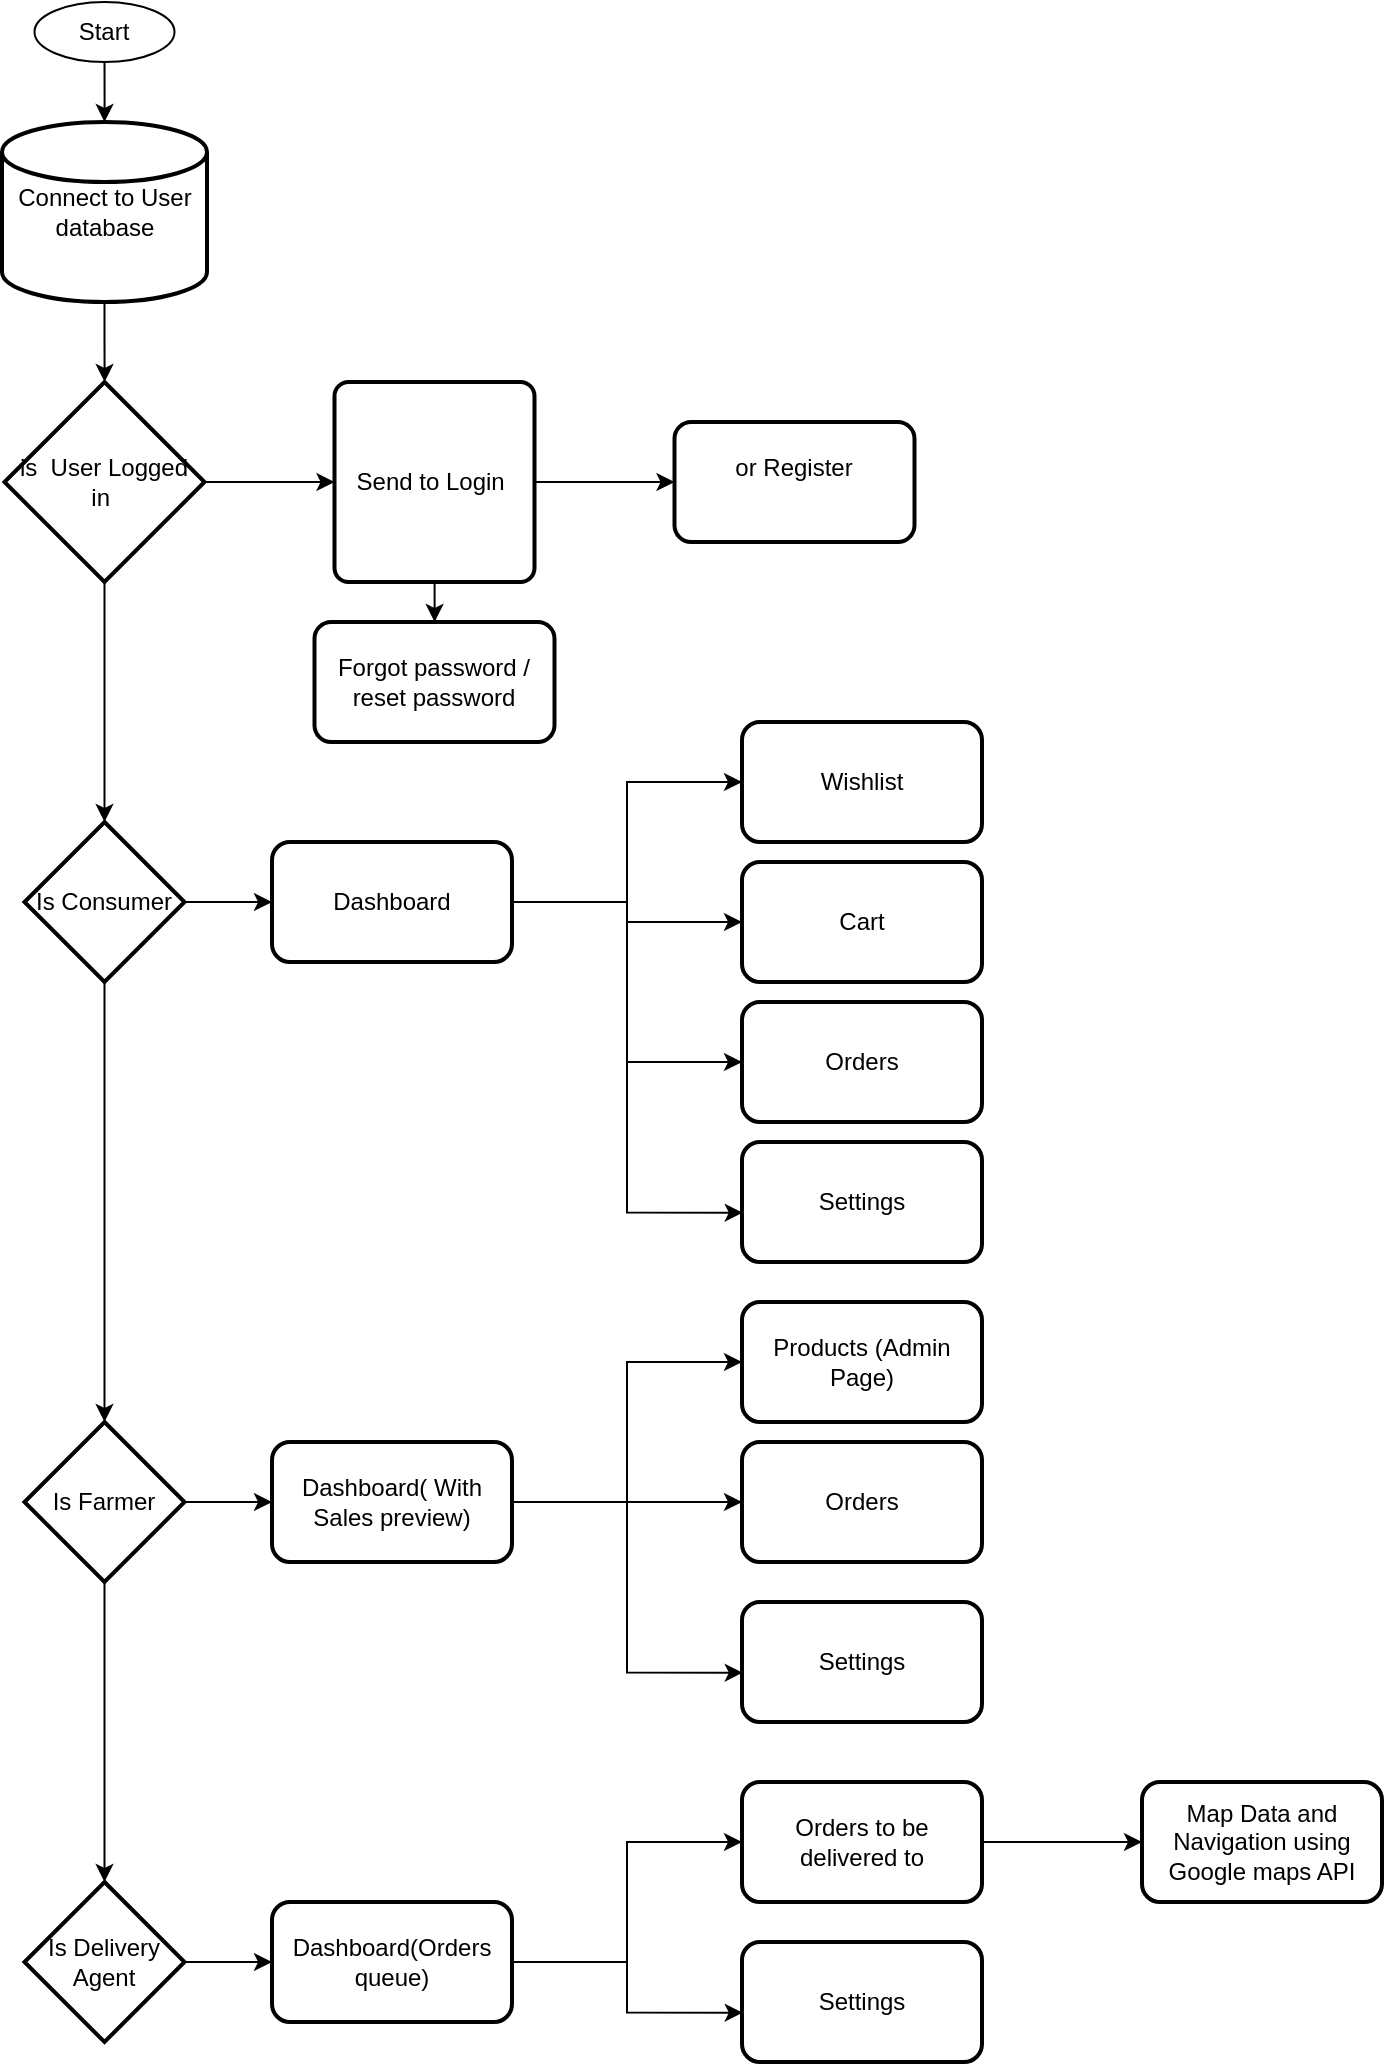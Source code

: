 <mxfile version="24.7.14">
  <diagram id="C5RBs43oDa-KdzZeNtuy" name="Page-1">
    <mxGraphModel dx="876" dy="502" grid="1" gridSize="10" guides="1" tooltips="1" connect="1" arrows="1" fold="1" page="1" pageScale="1" pageWidth="827" pageHeight="1169" math="0" shadow="0">
      <root>
        <mxCell id="WIyWlLk6GJQsqaUBKTNV-0" />
        <mxCell id="WIyWlLk6GJQsqaUBKTNV-1" parent="WIyWlLk6GJQsqaUBKTNV-0" />
        <mxCell id="XwbtFIUzSEmvOVA7ZaRl-4" value="" style="edgeStyle=orthogonalEdgeStyle;rounded=0;orthogonalLoop=1;jettySize=auto;html=1;" edge="1" parent="WIyWlLk6GJQsqaUBKTNV-1" source="XwbtFIUzSEmvOVA7ZaRl-0" target="XwbtFIUzSEmvOVA7ZaRl-2">
          <mxGeometry relative="1" as="geometry" />
        </mxCell>
        <mxCell id="XwbtFIUzSEmvOVA7ZaRl-0" value="Start" style="ellipse;whiteSpace=wrap;html=1;" vertex="1" parent="WIyWlLk6GJQsqaUBKTNV-1">
          <mxGeometry x="46.25" y="30" width="70" height="30" as="geometry" />
        </mxCell>
        <mxCell id="XwbtFIUzSEmvOVA7ZaRl-8" value="" style="edgeStyle=orthogonalEdgeStyle;rounded=0;orthogonalLoop=1;jettySize=auto;html=1;" edge="1" parent="WIyWlLk6GJQsqaUBKTNV-1" source="XwbtFIUzSEmvOVA7ZaRl-2" target="XwbtFIUzSEmvOVA7ZaRl-7">
          <mxGeometry relative="1" as="geometry" />
        </mxCell>
        <mxCell id="XwbtFIUzSEmvOVA7ZaRl-2" value="Connect to User database" style="strokeWidth=2;html=1;shape=mxgraph.flowchart.database;whiteSpace=wrap;" vertex="1" parent="WIyWlLk6GJQsqaUBKTNV-1">
          <mxGeometry x="30" y="90" width="102.5" height="90" as="geometry" />
        </mxCell>
        <mxCell id="XwbtFIUzSEmvOVA7ZaRl-12" value="" style="edgeStyle=orthogonalEdgeStyle;rounded=0;orthogonalLoop=1;jettySize=auto;html=1;" edge="1" parent="WIyWlLk6GJQsqaUBKTNV-1" source="XwbtFIUzSEmvOVA7ZaRl-7" target="XwbtFIUzSEmvOVA7ZaRl-11">
          <mxGeometry relative="1" as="geometry" />
        </mxCell>
        <mxCell id="XwbtFIUzSEmvOVA7ZaRl-41" value="" style="edgeStyle=orthogonalEdgeStyle;rounded=0;orthogonalLoop=1;jettySize=auto;html=1;" edge="1" parent="WIyWlLk6GJQsqaUBKTNV-1" source="XwbtFIUzSEmvOVA7ZaRl-7" target="XwbtFIUzSEmvOVA7ZaRl-40">
          <mxGeometry relative="1" as="geometry" />
        </mxCell>
        <mxCell id="XwbtFIUzSEmvOVA7ZaRl-7" value="is&amp;nbsp; User Logged in&amp;nbsp;" style="strokeWidth=2;html=1;shape=mxgraph.flowchart.decision;whiteSpace=wrap;" vertex="1" parent="WIyWlLk6GJQsqaUBKTNV-1">
          <mxGeometry x="31.25" y="220" width="100" height="100" as="geometry" />
        </mxCell>
        <mxCell id="XwbtFIUzSEmvOVA7ZaRl-16" value="" style="edgeStyle=orthogonalEdgeStyle;rounded=0;orthogonalLoop=1;jettySize=auto;html=1;" edge="1" parent="WIyWlLk6GJQsqaUBKTNV-1" source="XwbtFIUzSEmvOVA7ZaRl-11" target="XwbtFIUzSEmvOVA7ZaRl-15">
          <mxGeometry relative="1" as="geometry" />
        </mxCell>
        <mxCell id="XwbtFIUzSEmvOVA7ZaRl-18" value="" style="edgeStyle=orthogonalEdgeStyle;rounded=0;orthogonalLoop=1;jettySize=auto;html=1;" edge="1" parent="WIyWlLk6GJQsqaUBKTNV-1" source="XwbtFIUzSEmvOVA7ZaRl-11" target="XwbtFIUzSEmvOVA7ZaRl-17">
          <mxGeometry relative="1" as="geometry" />
        </mxCell>
        <mxCell id="XwbtFIUzSEmvOVA7ZaRl-11" value="Send to Login&amp;nbsp;" style="rounded=1;whiteSpace=wrap;html=1;absoluteArcSize=1;arcSize=14;strokeWidth=2;" vertex="1" parent="WIyWlLk6GJQsqaUBKTNV-1">
          <mxGeometry x="196.25" y="220" width="100" height="100" as="geometry" />
        </mxCell>
        <mxCell id="XwbtFIUzSEmvOVA7ZaRl-15" value="or Register&lt;div&gt;&lt;br&gt;&lt;/div&gt;" style="rounded=1;whiteSpace=wrap;html=1;arcSize=14;strokeWidth=2;" vertex="1" parent="WIyWlLk6GJQsqaUBKTNV-1">
          <mxGeometry x="366.25" y="240" width="120" height="60" as="geometry" />
        </mxCell>
        <mxCell id="XwbtFIUzSEmvOVA7ZaRl-17" value="Forgot password / reset password" style="rounded=1;whiteSpace=wrap;html=1;arcSize=14;strokeWidth=2;" vertex="1" parent="WIyWlLk6GJQsqaUBKTNV-1">
          <mxGeometry x="186.25" y="340" width="120" height="60" as="geometry" />
        </mxCell>
        <mxCell id="XwbtFIUzSEmvOVA7ZaRl-51" value="" style="edgeStyle=orthogonalEdgeStyle;rounded=0;orthogonalLoop=1;jettySize=auto;html=1;" edge="1" parent="WIyWlLk6GJQsqaUBKTNV-1" source="XwbtFIUzSEmvOVA7ZaRl-40" target="XwbtFIUzSEmvOVA7ZaRl-46">
          <mxGeometry relative="1" as="geometry" />
        </mxCell>
        <mxCell id="XwbtFIUzSEmvOVA7ZaRl-68" style="edgeStyle=orthogonalEdgeStyle;rounded=0;orthogonalLoop=1;jettySize=auto;html=1;" edge="1" parent="WIyWlLk6GJQsqaUBKTNV-1" source="XwbtFIUzSEmvOVA7ZaRl-40" target="XwbtFIUzSEmvOVA7ZaRl-58">
          <mxGeometry relative="1" as="geometry" />
        </mxCell>
        <mxCell id="XwbtFIUzSEmvOVA7ZaRl-40" value="Is Consumer" style="rhombus;whiteSpace=wrap;html=1;strokeWidth=2;" vertex="1" parent="WIyWlLk6GJQsqaUBKTNV-1">
          <mxGeometry x="41.25" y="440" width="80" height="80" as="geometry" />
        </mxCell>
        <mxCell id="XwbtFIUzSEmvOVA7ZaRl-53" style="edgeStyle=orthogonalEdgeStyle;rounded=0;orthogonalLoop=1;jettySize=auto;html=1;" edge="1" parent="WIyWlLk6GJQsqaUBKTNV-1" source="XwbtFIUzSEmvOVA7ZaRl-46" target="XwbtFIUzSEmvOVA7ZaRl-50">
          <mxGeometry relative="1" as="geometry" />
        </mxCell>
        <mxCell id="XwbtFIUzSEmvOVA7ZaRl-54" style="edgeStyle=orthogonalEdgeStyle;rounded=0;orthogonalLoop=1;jettySize=auto;html=1;entryX=0;entryY=0.5;entryDx=0;entryDy=0;" edge="1" parent="WIyWlLk6GJQsqaUBKTNV-1" source="XwbtFIUzSEmvOVA7ZaRl-46" target="XwbtFIUzSEmvOVA7ZaRl-49">
          <mxGeometry relative="1" as="geometry" />
        </mxCell>
        <mxCell id="XwbtFIUzSEmvOVA7ZaRl-55" style="edgeStyle=orthogonalEdgeStyle;rounded=0;orthogonalLoop=1;jettySize=auto;html=1;entryX=0;entryY=0.5;entryDx=0;entryDy=0;" edge="1" parent="WIyWlLk6GJQsqaUBKTNV-1" source="XwbtFIUzSEmvOVA7ZaRl-46" target="XwbtFIUzSEmvOVA7ZaRl-48">
          <mxGeometry relative="1" as="geometry" />
        </mxCell>
        <mxCell id="XwbtFIUzSEmvOVA7ZaRl-46" value="Dashboard" style="rounded=1;whiteSpace=wrap;html=1;strokeWidth=2;" vertex="1" parent="WIyWlLk6GJQsqaUBKTNV-1">
          <mxGeometry x="165" y="450" width="120" height="60" as="geometry" />
        </mxCell>
        <mxCell id="XwbtFIUzSEmvOVA7ZaRl-47" value="Settings" style="rounded=1;whiteSpace=wrap;html=1;strokeWidth=2;" vertex="1" parent="WIyWlLk6GJQsqaUBKTNV-1">
          <mxGeometry x="400" y="600" width="120" height="60" as="geometry" />
        </mxCell>
        <mxCell id="XwbtFIUzSEmvOVA7ZaRl-48" value="Orders" style="rounded=1;whiteSpace=wrap;html=1;strokeWidth=2;" vertex="1" parent="WIyWlLk6GJQsqaUBKTNV-1">
          <mxGeometry x="400" y="530" width="120" height="60" as="geometry" />
        </mxCell>
        <mxCell id="XwbtFIUzSEmvOVA7ZaRl-49" value="Cart" style="rounded=1;whiteSpace=wrap;html=1;strokeWidth=2;" vertex="1" parent="WIyWlLk6GJQsqaUBKTNV-1">
          <mxGeometry x="400" y="460" width="120" height="60" as="geometry" />
        </mxCell>
        <mxCell id="XwbtFIUzSEmvOVA7ZaRl-50" value="Wishlist" style="rounded=1;whiteSpace=wrap;html=1;strokeWidth=2;" vertex="1" parent="WIyWlLk6GJQsqaUBKTNV-1">
          <mxGeometry x="400" y="390" width="120" height="60" as="geometry" />
        </mxCell>
        <mxCell id="XwbtFIUzSEmvOVA7ZaRl-56" style="edgeStyle=orthogonalEdgeStyle;rounded=0;orthogonalLoop=1;jettySize=auto;html=1;entryX=0.003;entryY=0.589;entryDx=0;entryDy=0;entryPerimeter=0;" edge="1" parent="WIyWlLk6GJQsqaUBKTNV-1" source="XwbtFIUzSEmvOVA7ZaRl-46" target="XwbtFIUzSEmvOVA7ZaRl-47">
          <mxGeometry relative="1" as="geometry" />
        </mxCell>
        <mxCell id="XwbtFIUzSEmvOVA7ZaRl-57" value="" style="edgeStyle=orthogonalEdgeStyle;rounded=0;orthogonalLoop=1;jettySize=auto;html=1;" edge="1" parent="WIyWlLk6GJQsqaUBKTNV-1" source="XwbtFIUzSEmvOVA7ZaRl-58" target="XwbtFIUzSEmvOVA7ZaRl-62">
          <mxGeometry relative="1" as="geometry" />
        </mxCell>
        <mxCell id="XwbtFIUzSEmvOVA7ZaRl-91" style="edgeStyle=orthogonalEdgeStyle;rounded=0;orthogonalLoop=1;jettySize=auto;html=1;" edge="1" parent="WIyWlLk6GJQsqaUBKTNV-1" source="XwbtFIUzSEmvOVA7ZaRl-58" target="XwbtFIUzSEmvOVA7ZaRl-81">
          <mxGeometry relative="1" as="geometry" />
        </mxCell>
        <mxCell id="XwbtFIUzSEmvOVA7ZaRl-58" value="Is Farmer" style="rhombus;whiteSpace=wrap;html=1;strokeWidth=2;" vertex="1" parent="WIyWlLk6GJQsqaUBKTNV-1">
          <mxGeometry x="41.25" y="740" width="80" height="80" as="geometry" />
        </mxCell>
        <mxCell id="XwbtFIUzSEmvOVA7ZaRl-61" style="edgeStyle=orthogonalEdgeStyle;rounded=0;orthogonalLoop=1;jettySize=auto;html=1;entryX=0;entryY=0.5;entryDx=0;entryDy=0;" edge="1" parent="WIyWlLk6GJQsqaUBKTNV-1" source="XwbtFIUzSEmvOVA7ZaRl-62" target="XwbtFIUzSEmvOVA7ZaRl-64">
          <mxGeometry relative="1" as="geometry" />
        </mxCell>
        <mxCell id="XwbtFIUzSEmvOVA7ZaRl-70" style="edgeStyle=orthogonalEdgeStyle;rounded=0;orthogonalLoop=1;jettySize=auto;html=1;entryX=0;entryY=0.5;entryDx=0;entryDy=0;" edge="1" parent="WIyWlLk6GJQsqaUBKTNV-1" source="XwbtFIUzSEmvOVA7ZaRl-62" target="XwbtFIUzSEmvOVA7ZaRl-69">
          <mxGeometry relative="1" as="geometry" />
        </mxCell>
        <mxCell id="XwbtFIUzSEmvOVA7ZaRl-62" value="Dashboard( With Sales preview)" style="rounded=1;whiteSpace=wrap;html=1;strokeWidth=2;" vertex="1" parent="WIyWlLk6GJQsqaUBKTNV-1">
          <mxGeometry x="165" y="750" width="120" height="60" as="geometry" />
        </mxCell>
        <mxCell id="XwbtFIUzSEmvOVA7ZaRl-63" value="Settings" style="rounded=1;whiteSpace=wrap;html=1;strokeWidth=2;" vertex="1" parent="WIyWlLk6GJQsqaUBKTNV-1">
          <mxGeometry x="400" y="830" width="120" height="60" as="geometry" />
        </mxCell>
        <mxCell id="XwbtFIUzSEmvOVA7ZaRl-64" value="Orders" style="rounded=1;whiteSpace=wrap;html=1;strokeWidth=2;" vertex="1" parent="WIyWlLk6GJQsqaUBKTNV-1">
          <mxGeometry x="400" y="750" width="120" height="60" as="geometry" />
        </mxCell>
        <mxCell id="XwbtFIUzSEmvOVA7ZaRl-67" style="edgeStyle=orthogonalEdgeStyle;rounded=0;orthogonalLoop=1;jettySize=auto;html=1;entryX=0.003;entryY=0.589;entryDx=0;entryDy=0;entryPerimeter=0;" edge="1" parent="WIyWlLk6GJQsqaUBKTNV-1" source="XwbtFIUzSEmvOVA7ZaRl-62" target="XwbtFIUzSEmvOVA7ZaRl-63">
          <mxGeometry relative="1" as="geometry" />
        </mxCell>
        <mxCell id="XwbtFIUzSEmvOVA7ZaRl-69" value="Products (Admin Page)" style="rounded=1;whiteSpace=wrap;html=1;strokeWidth=2;" vertex="1" parent="WIyWlLk6GJQsqaUBKTNV-1">
          <mxGeometry x="400" y="680" width="120" height="60" as="geometry" />
        </mxCell>
        <mxCell id="XwbtFIUzSEmvOVA7ZaRl-80" value="" style="edgeStyle=orthogonalEdgeStyle;rounded=0;orthogonalLoop=1;jettySize=auto;html=1;" edge="1" parent="WIyWlLk6GJQsqaUBKTNV-1" source="XwbtFIUzSEmvOVA7ZaRl-81" target="XwbtFIUzSEmvOVA7ZaRl-85">
          <mxGeometry relative="1" as="geometry" />
        </mxCell>
        <mxCell id="XwbtFIUzSEmvOVA7ZaRl-81" value="Is Delivery&lt;div&gt;Agent&lt;/div&gt;" style="rhombus;whiteSpace=wrap;html=1;strokeWidth=2;" vertex="1" parent="WIyWlLk6GJQsqaUBKTNV-1">
          <mxGeometry x="41.25" y="970" width="80" height="80" as="geometry" />
        </mxCell>
        <mxCell id="XwbtFIUzSEmvOVA7ZaRl-84" style="edgeStyle=orthogonalEdgeStyle;rounded=0;orthogonalLoop=1;jettySize=auto;html=1;entryX=0;entryY=0.5;entryDx=0;entryDy=0;" edge="1" parent="WIyWlLk6GJQsqaUBKTNV-1" source="XwbtFIUzSEmvOVA7ZaRl-85" target="XwbtFIUzSEmvOVA7ZaRl-87">
          <mxGeometry relative="1" as="geometry" />
        </mxCell>
        <mxCell id="XwbtFIUzSEmvOVA7ZaRl-85" value="Dashboard(Orders queue)" style="rounded=1;whiteSpace=wrap;html=1;strokeWidth=2;" vertex="1" parent="WIyWlLk6GJQsqaUBKTNV-1">
          <mxGeometry x="165" y="980" width="120" height="60" as="geometry" />
        </mxCell>
        <mxCell id="XwbtFIUzSEmvOVA7ZaRl-86" value="Settings" style="rounded=1;whiteSpace=wrap;html=1;strokeWidth=2;" vertex="1" parent="WIyWlLk6GJQsqaUBKTNV-1">
          <mxGeometry x="400" y="1000" width="120" height="60" as="geometry" />
        </mxCell>
        <mxCell id="XwbtFIUzSEmvOVA7ZaRl-93" value="" style="edgeStyle=orthogonalEdgeStyle;rounded=0;orthogonalLoop=1;jettySize=auto;html=1;" edge="1" parent="WIyWlLk6GJQsqaUBKTNV-1" source="XwbtFIUzSEmvOVA7ZaRl-87" target="XwbtFIUzSEmvOVA7ZaRl-92">
          <mxGeometry relative="1" as="geometry" />
        </mxCell>
        <mxCell id="XwbtFIUzSEmvOVA7ZaRl-87" value="Orders to be delivered to" style="rounded=1;whiteSpace=wrap;html=1;strokeWidth=2;" vertex="1" parent="WIyWlLk6GJQsqaUBKTNV-1">
          <mxGeometry x="400" y="920" width="120" height="60" as="geometry" />
        </mxCell>
        <mxCell id="XwbtFIUzSEmvOVA7ZaRl-90" style="edgeStyle=orthogonalEdgeStyle;rounded=0;orthogonalLoop=1;jettySize=auto;html=1;entryX=0.003;entryY=0.589;entryDx=0;entryDy=0;entryPerimeter=0;" edge="1" parent="WIyWlLk6GJQsqaUBKTNV-1" source="XwbtFIUzSEmvOVA7ZaRl-85" target="XwbtFIUzSEmvOVA7ZaRl-86">
          <mxGeometry relative="1" as="geometry" />
        </mxCell>
        <mxCell id="XwbtFIUzSEmvOVA7ZaRl-92" value="Map Data and Navigation using Google maps API" style="rounded=1;whiteSpace=wrap;html=1;strokeWidth=2;" vertex="1" parent="WIyWlLk6GJQsqaUBKTNV-1">
          <mxGeometry x="600" y="920" width="120" height="60" as="geometry" />
        </mxCell>
      </root>
    </mxGraphModel>
  </diagram>
</mxfile>
